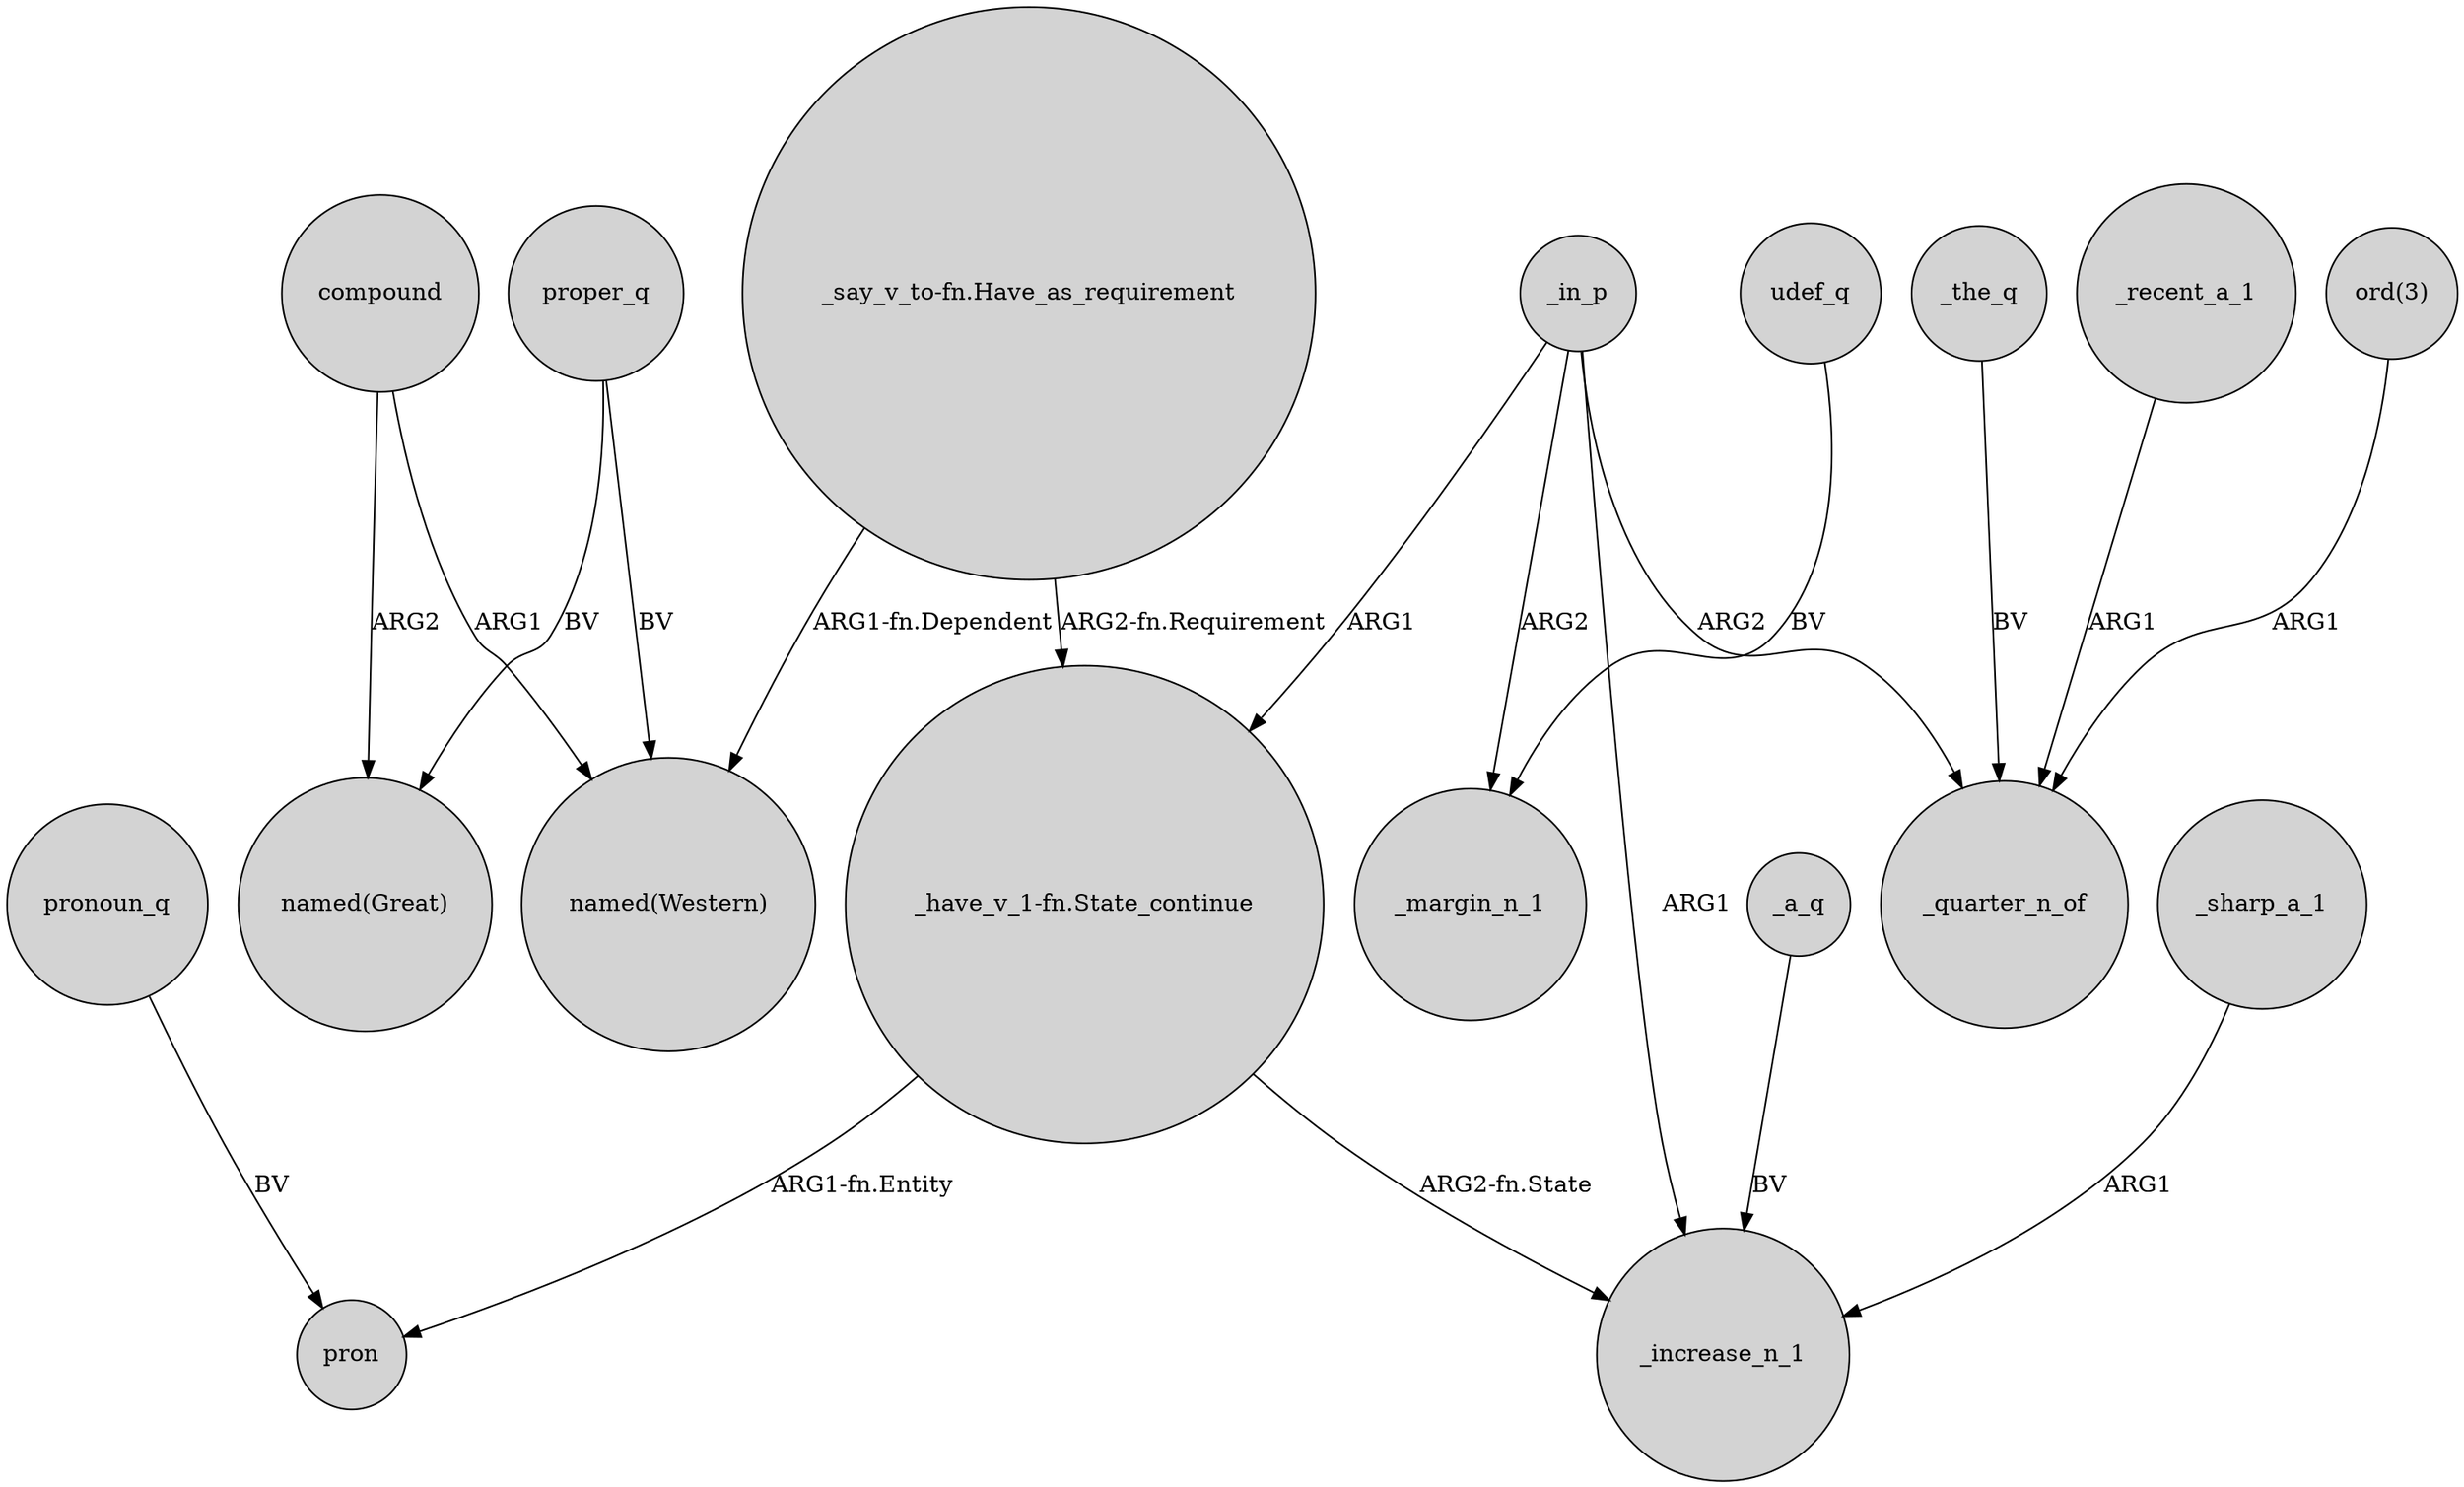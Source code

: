 digraph {
	node [shape=circle style=filled]
	_sharp_a_1 -> _increase_n_1 [label=ARG1]
	"_say_v_to-fn.Have_as_requirement" -> "_have_v_1-fn.State_continue" [label="ARG2-fn.Requirement"]
	compound -> "named(Great)" [label=ARG2]
	proper_q -> "named(Western)" [label=BV]
	udef_q -> _margin_n_1 [label=BV]
	_in_p -> "_have_v_1-fn.State_continue" [label=ARG1]
	"ord(3)" -> _quarter_n_of [label=ARG1]
	_the_q -> _quarter_n_of [label=BV]
	"_have_v_1-fn.State_continue" -> _increase_n_1 [label="ARG2-fn.State"]
	pronoun_q -> pron [label=BV]
	compound -> "named(Western)" [label=ARG1]
	_in_p -> _margin_n_1 [label=ARG2]
	proper_q -> "named(Great)" [label=BV]
	"_say_v_to-fn.Have_as_requirement" -> "named(Western)" [label="ARG1-fn.Dependent"]
	"_have_v_1-fn.State_continue" -> pron [label="ARG1-fn.Entity"]
	_a_q -> _increase_n_1 [label=BV]
	_in_p -> _quarter_n_of [label=ARG2]
	_in_p -> _increase_n_1 [label=ARG1]
	_recent_a_1 -> _quarter_n_of [label=ARG1]
}
